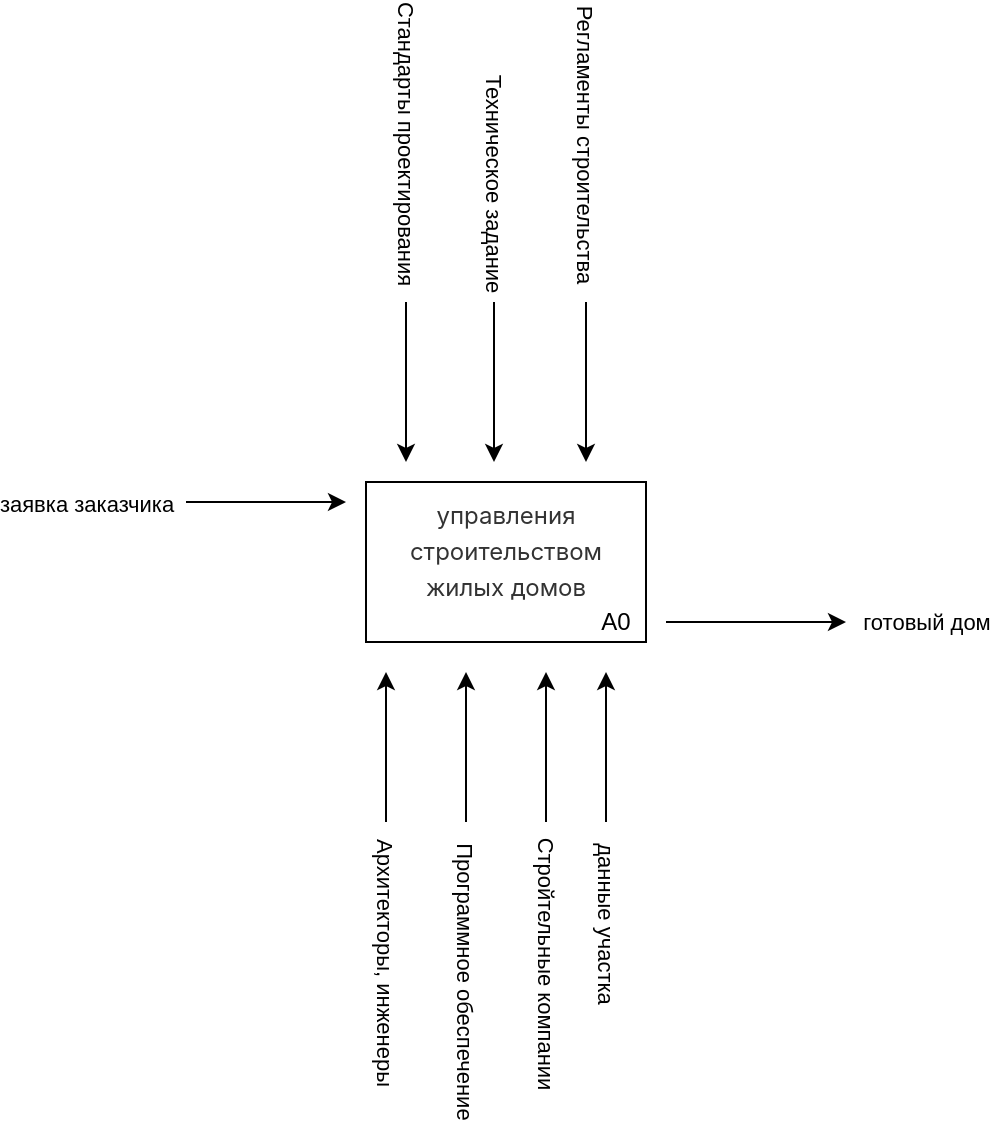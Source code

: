 <mxfile version="27.0.3">
  <diagram name="Страница — 1" id="bmRjviaJbz2A418nYFXn">
    <mxGraphModel dx="2025" dy="1156" grid="1" gridSize="10" guides="1" tooltips="1" connect="1" arrows="1" fold="1" page="1" pageScale="1" pageWidth="827" pageHeight="1169" math="0" shadow="0">
      <root>
        <mxCell id="0" />
        <mxCell id="1" parent="0" />
        <mxCell id="SMpllXDM6xY1KrJ4E3cB-2" value="&lt;h3 style=&quot;font-size: calc(var(--ds-md-zoom)*16px); line-height: 1.5; font-family: DeepSeek-CJK-patch, Inter, system-ui, -apple-system, BlinkMacSystemFont, &amp;quot;Segoe UI&amp;quot;, Roboto, &amp;quot;Noto Sans&amp;quot;, Ubuntu, Cantarell, &amp;quot;Helvetica Neue&amp;quot;, Oxygen, &amp;quot;Open Sans&amp;quot;, sans-serif; margin-top: 0px !important;&quot;&gt;&lt;font style=&quot;color: rgb(51, 51, 51); font-weight: normal;&quot;&gt;управления строительством жилых домов&lt;/font&gt;&lt;/h3&gt;" style="rounded=0;whiteSpace=wrap;html=1;align=center;" parent="1" vertex="1">
          <mxGeometry x="310" y="490" width="140" height="80" as="geometry" />
        </mxCell>
        <mxCell id="SMpllXDM6xY1KrJ4E3cB-3" value="A0" style="text;html=1;align=center;verticalAlign=middle;whiteSpace=wrap;rounded=0;" parent="1" vertex="1">
          <mxGeometry x="420" y="550" width="30" height="20" as="geometry" />
        </mxCell>
        <mxCell id="SMpllXDM6xY1KrJ4E3cB-4" value="" style="endArrow=classic;html=1;rounded=0;" parent="1" edge="1">
          <mxGeometry width="50" height="50" relative="1" as="geometry">
            <mxPoint x="220" y="500" as="sourcePoint" />
            <mxPoint x="300" y="500" as="targetPoint" />
          </mxGeometry>
        </mxCell>
        <mxCell id="SMpllXDM6xY1KrJ4E3cB-11" value="заявка заказчика" style="edgeLabel;html=1;align=center;verticalAlign=middle;resizable=0;points=[];" parent="SMpllXDM6xY1KrJ4E3cB-4" vertex="1" connectable="0">
          <mxGeometry x="-0.148" y="-1" relative="1" as="geometry">
            <mxPoint x="-84" as="offset" />
          </mxGeometry>
        </mxCell>
        <mxCell id="SMpllXDM6xY1KrJ4E3cB-31" value="" style="endArrow=classic;html=1;rounded=0;" parent="1" edge="1">
          <mxGeometry width="50" height="50" relative="1" as="geometry">
            <mxPoint x="330" y="400" as="sourcePoint" />
            <mxPoint x="330" y="480" as="targetPoint" />
          </mxGeometry>
        </mxCell>
        <mxCell id="SMpllXDM6xY1KrJ4E3cB-35" value="Стандарты проектирования" style="edgeLabel;html=1;align=center;verticalAlign=middle;resizable=0;points=[];rotation=90;" parent="SMpllXDM6xY1KrJ4E3cB-31" vertex="1" connectable="0">
          <mxGeometry x="0.25" relative="1" as="geometry">
            <mxPoint y="-130" as="offset" />
          </mxGeometry>
        </mxCell>
        <mxCell id="SMpllXDM6xY1KrJ4E3cB-32" value="" style="endArrow=classic;html=1;rounded=0;" parent="1" edge="1">
          <mxGeometry width="50" height="50" relative="1" as="geometry">
            <mxPoint x="374" y="400" as="sourcePoint" />
            <mxPoint x="374" y="480" as="targetPoint" />
          </mxGeometry>
        </mxCell>
        <mxCell id="SMpllXDM6xY1KrJ4E3cB-36" value="Техническое задание" style="edgeLabel;html=1;align=center;verticalAlign=middle;resizable=0;points=[];rotation=90;" parent="SMpllXDM6xY1KrJ4E3cB-32" vertex="1" connectable="0">
          <mxGeometry x="-0.331" relative="1" as="geometry">
            <mxPoint y="-87" as="offset" />
          </mxGeometry>
        </mxCell>
        <mxCell id="SMpllXDM6xY1KrJ4E3cB-33" value="" style="endArrow=classic;html=1;rounded=0;" parent="1" edge="1">
          <mxGeometry width="50" height="50" relative="1" as="geometry">
            <mxPoint x="420" y="400" as="sourcePoint" />
            <mxPoint x="420" y="480" as="targetPoint" />
          </mxGeometry>
        </mxCell>
        <mxCell id="SMpllXDM6xY1KrJ4E3cB-37" value="Регламенты строительства" style="edgeLabel;html=1;align=center;verticalAlign=middle;resizable=0;points=[];rotation=90;" parent="SMpllXDM6xY1KrJ4E3cB-33" vertex="1" connectable="0">
          <mxGeometry x="-0.542" relative="1" as="geometry">
            <mxPoint y="-98" as="offset" />
          </mxGeometry>
        </mxCell>
        <mxCell id="SMpllXDM6xY1KrJ4E3cB-38" value="" style="endArrow=classic;html=1;rounded=0;" parent="1" edge="1">
          <mxGeometry width="50" height="50" relative="1" as="geometry">
            <mxPoint x="320" y="660" as="sourcePoint" />
            <mxPoint x="320" y="585" as="targetPoint" />
          </mxGeometry>
        </mxCell>
        <mxCell id="SMpllXDM6xY1KrJ4E3cB-41" value="Архитекторы, инженеры" style="edgeLabel;html=1;align=center;verticalAlign=middle;resizable=0;points=[];rotation=90;" parent="SMpllXDM6xY1KrJ4E3cB-38" vertex="1" connectable="0">
          <mxGeometry x="-0.164" relative="1" as="geometry">
            <mxPoint y="101" as="offset" />
          </mxGeometry>
        </mxCell>
        <mxCell id="SMpllXDM6xY1KrJ4E3cB-39" value="" style="endArrow=classic;html=1;rounded=0;" parent="1" edge="1">
          <mxGeometry width="50" height="50" relative="1" as="geometry">
            <mxPoint x="360" y="660" as="sourcePoint" />
            <mxPoint x="360" y="585" as="targetPoint" />
          </mxGeometry>
        </mxCell>
        <mxCell id="SMpllXDM6xY1KrJ4E3cB-42" value="Программное обеспечение&amp;nbsp;" style="edgeLabel;html=1;align=center;verticalAlign=middle;resizable=0;points=[];rotation=90;" parent="SMpllXDM6xY1KrJ4E3cB-39" vertex="1" connectable="0">
          <mxGeometry x="-0.502" relative="1" as="geometry">
            <mxPoint y="99" as="offset" />
          </mxGeometry>
        </mxCell>
        <mxCell id="SMpllXDM6xY1KrJ4E3cB-40" value="" style="endArrow=classic;html=1;rounded=0;" parent="1" edge="1">
          <mxGeometry width="50" height="50" relative="1" as="geometry">
            <mxPoint x="400" y="660" as="sourcePoint" />
            <mxPoint x="400" y="585" as="targetPoint" />
          </mxGeometry>
        </mxCell>
        <mxCell id="SMpllXDM6xY1KrJ4E3cB-43" value="Стройтельные компании" style="edgeLabel;html=1;align=center;verticalAlign=middle;resizable=0;points=[];rotation=90;" parent="SMpllXDM6xY1KrJ4E3cB-40" vertex="1" connectable="0">
          <mxGeometry x="-0.594" y="1" relative="1" as="geometry">
            <mxPoint x="1" y="85" as="offset" />
          </mxGeometry>
        </mxCell>
        <mxCell id="SMpllXDM6xY1KrJ4E3cB-46" value="" style="endArrow=classic;html=1;rounded=0;" parent="1" edge="1">
          <mxGeometry width="50" height="50" relative="1" as="geometry">
            <mxPoint x="460" y="560" as="sourcePoint" />
            <mxPoint x="550" y="560" as="targetPoint" />
          </mxGeometry>
        </mxCell>
        <mxCell id="SMpllXDM6xY1KrJ4E3cB-49" value="готовый дом" style="edgeLabel;html=1;align=center;verticalAlign=middle;resizable=0;points=[];" parent="SMpllXDM6xY1KrJ4E3cB-46" vertex="1" connectable="0">
          <mxGeometry x="0.213" y="2" relative="1" as="geometry">
            <mxPoint x="75" y="2" as="offset" />
          </mxGeometry>
        </mxCell>
        <mxCell id="XXMfDmDeAKZ0m0M44uOl-1" value="" style="endArrow=classic;html=1;rounded=0;" edge="1" parent="1">
          <mxGeometry width="50" height="50" relative="1" as="geometry">
            <mxPoint x="430" y="660" as="sourcePoint" />
            <mxPoint x="430" y="585" as="targetPoint" />
          </mxGeometry>
        </mxCell>
        <mxCell id="XXMfDmDeAKZ0m0M44uOl-2" value="данные участка" style="edgeLabel;html=1;align=center;verticalAlign=middle;resizable=0;points=[];rotation=90;" vertex="1" connectable="0" parent="XXMfDmDeAKZ0m0M44uOl-1">
          <mxGeometry x="-0.594" y="1" relative="1" as="geometry">
            <mxPoint x="1" y="65" as="offset" />
          </mxGeometry>
        </mxCell>
      </root>
    </mxGraphModel>
  </diagram>
</mxfile>
